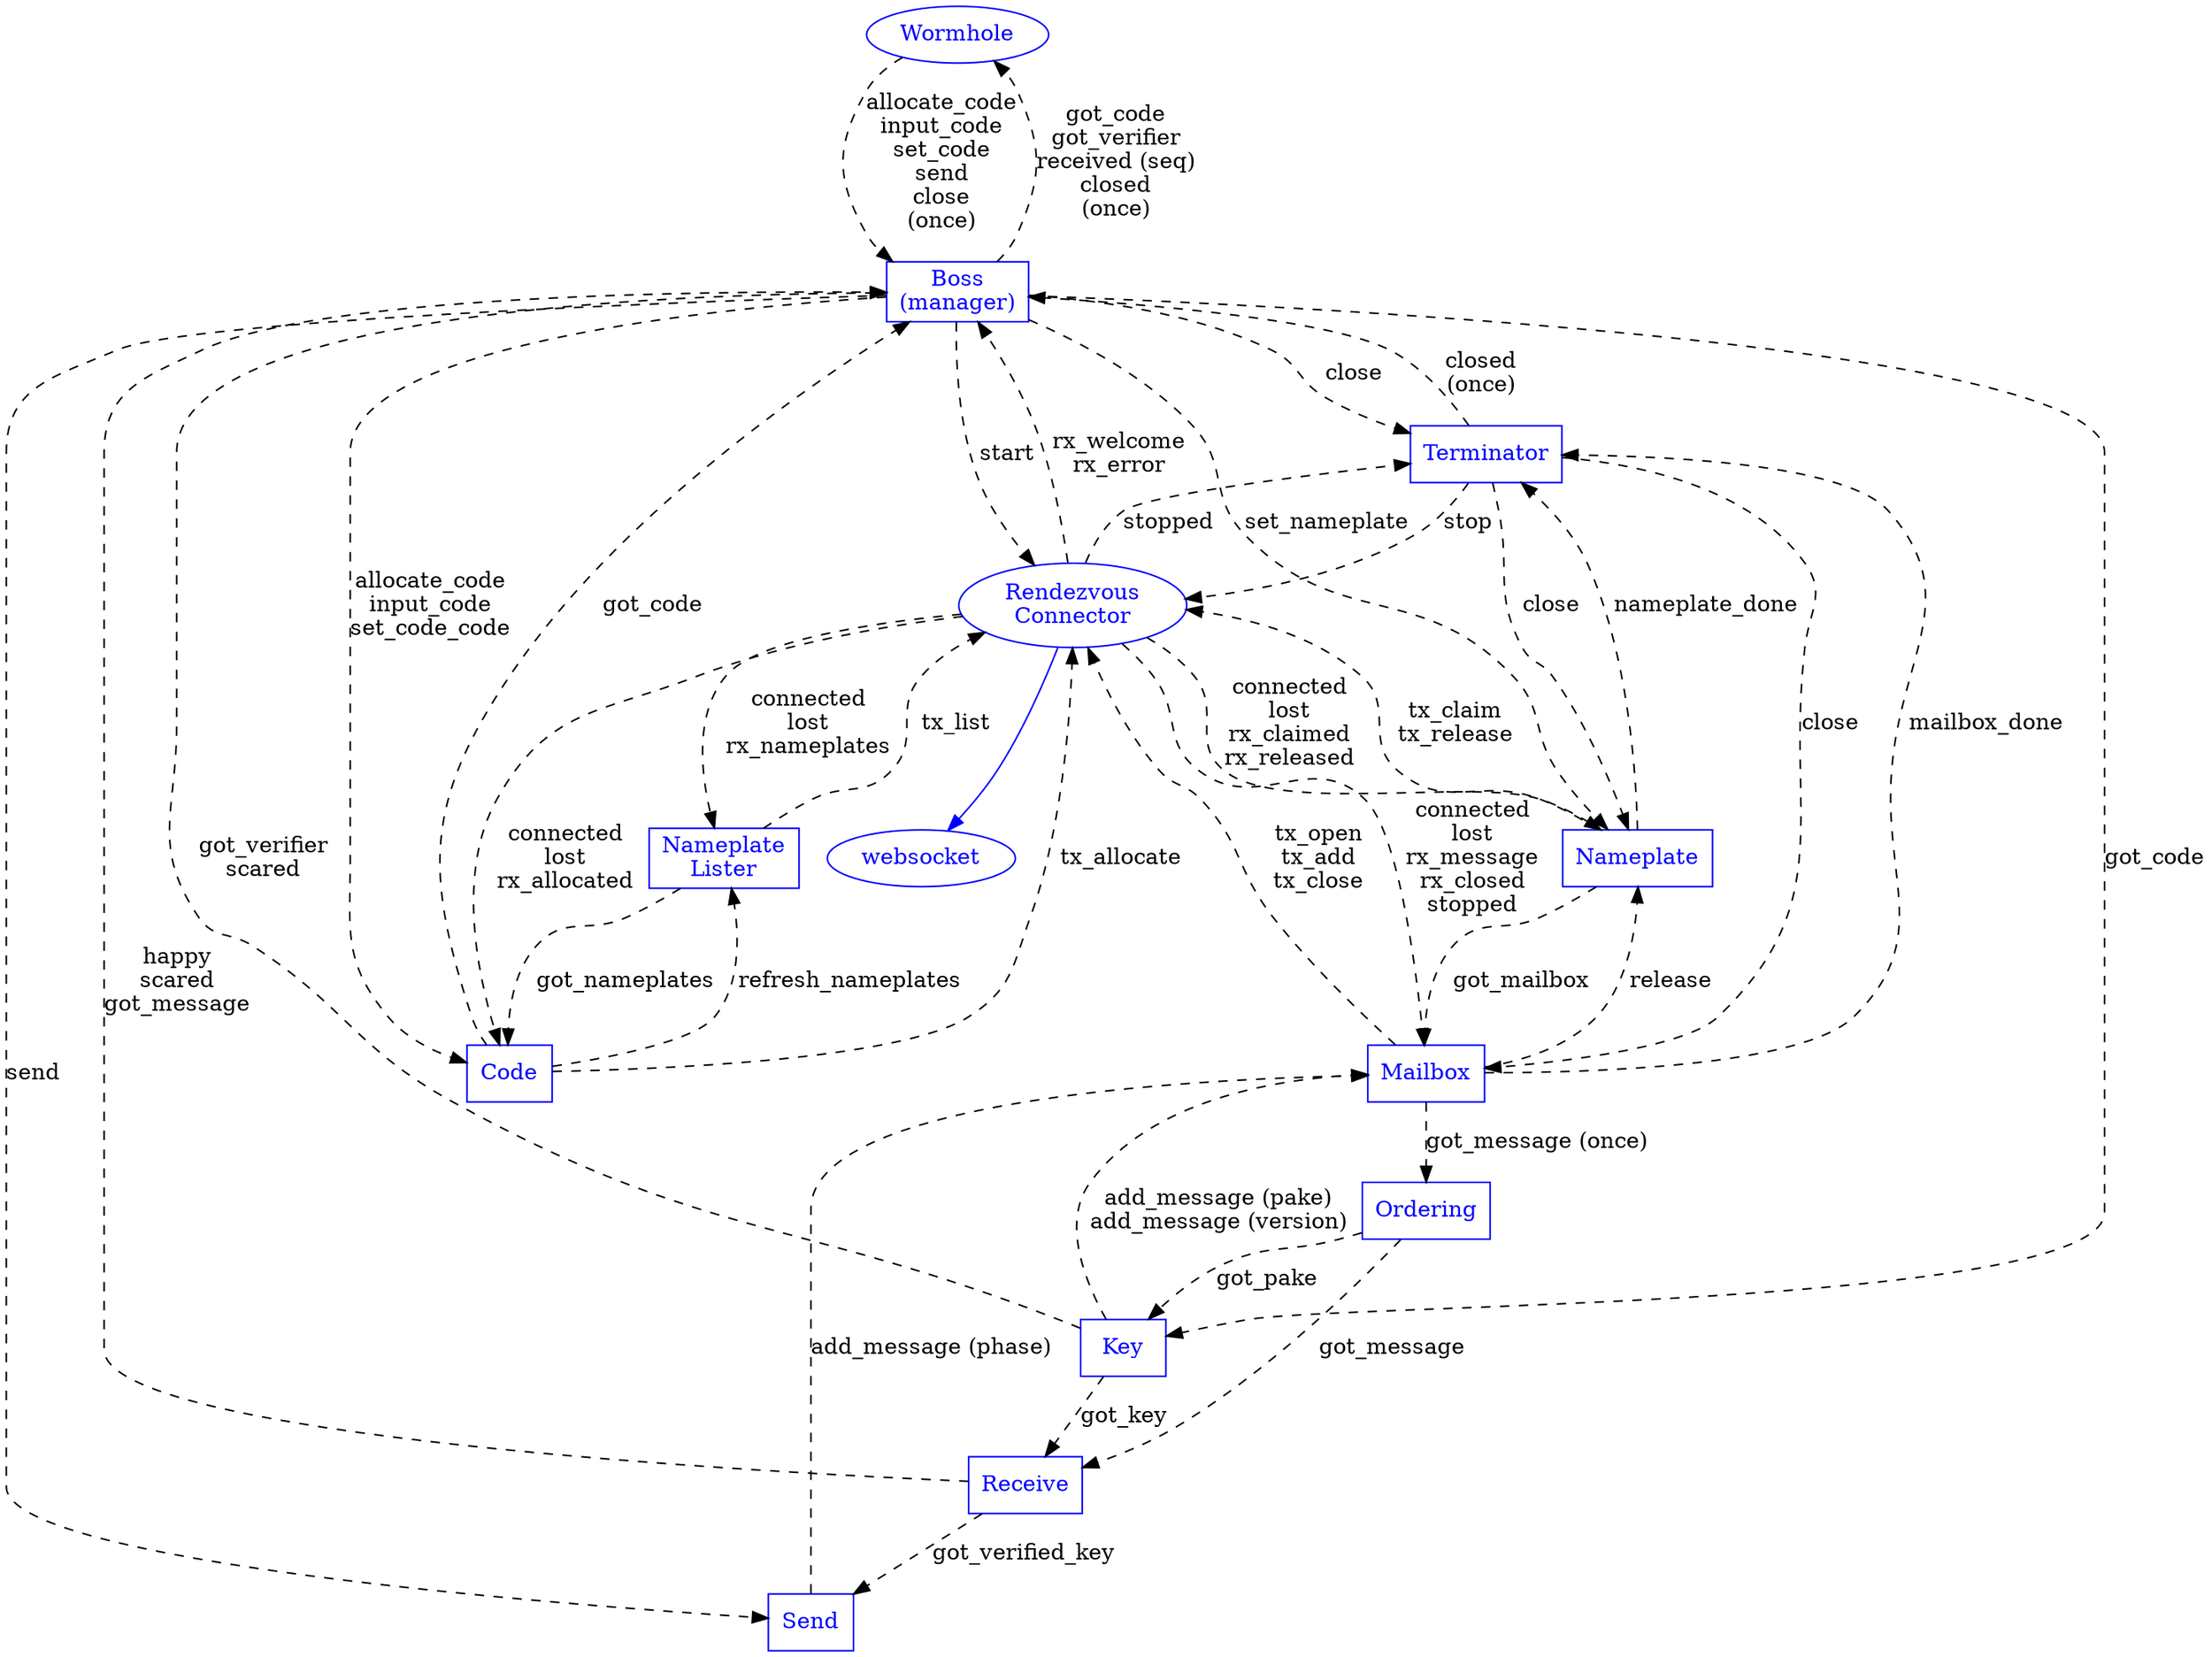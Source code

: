 digraph {
        Wormhole [shape="oval" color="blue" fontcolor="blue"]
        Boss [shape="box" label="Boss\n(manager)"
                  color="blue" fontcolor="blue"]
        Nameplate [shape="box" color="blue" fontcolor="blue"]
        Mailbox [shape="box" color="blue" fontcolor="blue"]
        Connection [label="Rendezvous\nConnector"
                    shape="oval" color="blue" fontcolor="blue"]
        websocket [color="blue" fontcolor="blue"]
        Order [shape="box" label="Ordering" color="blue" fontcolor="blue"]
        Key [shape="box" label="Key" color="blue" fontcolor="blue"]
        Send [shape="box" label="Send" color="blue" fontcolor="blue"]
        Receive [shape="box" label="Receive" color="blue" fontcolor="blue"]
        Code [shape="box" label="Code" color="blue" fontcolor="blue"]
        NameplateLister [shape="box" label="Nameplate\nLister"
                         color="blue" fontcolor="blue"]
        Terminator [shape="box" color="blue" fontcolor="blue"]

        Connection -> websocket [color="blue"]
        #Connection -> Order [color="blue"]

        Wormhole -> Boss [style="dashed" label="allocate_code\ninput_code\nset_code\nsend\nclose\n(once)"]
        #Wormhole -> Boss [color="blue"]
        Boss -> Wormhole [style="dashed" label="got_code\ngot_verifier\nreceived (seq)\nclosed\n(once)"]

        #Boss -> Connection [color="blue"]
        Boss -> Connection [style="dashed" label="start"]
        Connection -> Boss [style="dashed" label="rx_welcome\nrx_error"]

        Boss -> Send [style="dashed" label="send"]

        Boss -> Nameplate [style="dashed" label="set_nameplate"]
        #Boss -> Mailbox [color="blue"]
        Mailbox -> Order [style="dashed" label="got_message (once)"]
        Boss -> Key [style="dashed" label="got_code"]
        Key -> Boss [style="dashed" label="got_verifier\nscared"]
        Order -> Key [style="dashed" label="got_pake"]
        Order -> Receive [style="dashed" label="got_message"]
        #Boss -> Key [color="blue"]
        Key -> Mailbox [style="dashed"
                        label="add_message (pake)\nadd_message (version)"]
        Receive -> Send [style="dashed" label="got_verified_key"]
        Send -> Mailbox [style="dashed" label="add_message (phase)"]

        Key -> Receive [style="dashed" label="got_key"]
        Receive -> Boss [style="dashed"
                         label="happy\nscared\ngot_message"]
        Nameplate -> Connection [style="dashed"
                                 label="tx_claim\ntx_release"]
        Connection -> Nameplate [style="dashed"
                                 label="connected\nlost\nrx_claimed\nrx_released"]
        Mailbox -> Nameplate [style="dashed" label="release"]
        Nameplate -> Mailbox [style="dashed" label="got_mailbox"]

        Mailbox -> Connection [style="dashed"
                               label="tx_open\ntx_add\ntx_close"
                               ]
        Connection -> Mailbox [style="dashed"
                               label="connected\nlost\nrx_message\nrx_closed\nstopped"]

        Connection -> NameplateLister [style="dashed"
                                       label="connected\nlost\nrx_nameplates"
                                       ]
        NameplateLister -> Connection [style="dashed"
                                       label="tx_list"
                                       ]

        #Boss -> Code [color="blue"]
        Connection -> Code [style="dashed"
                            label="connected\nlost\nrx_allocated"]
        Code -> Connection [style="dashed"
                            label="tx_allocate"
                            ]
        NameplateLister -> Code [style="dashed"
                                 label="got_nameplates"
                                 ]
        #Code -> NameplateLister [color="blue"]
        Code -> NameplateLister [style="dashed"
                                 label="refresh_nameplates"
                                 ]
        Boss -> Code [style="dashed"
                      label="allocate_code\ninput_code\nset_code_code"]
        Code -> Boss [style="dashed"
                      label="got_code"]

        Nameplate -> Terminator [style="dashed" label="nameplate_done"]
        Mailbox -> Terminator [style="dashed" label="mailbox_done"]
        Terminator -> Nameplate [style="dashed" label="close"]
        Terminator -> Mailbox [style="dashed" label="close"]
        Terminator -> Connection [style="dashed" label="stop"]
        Connection -> Terminator [style="dashed" label="stopped"]
        Terminator -> Boss [style="dashed" label="closed\n(once)"]
        Boss -> Terminator [style="dashed" label="close"]
}
